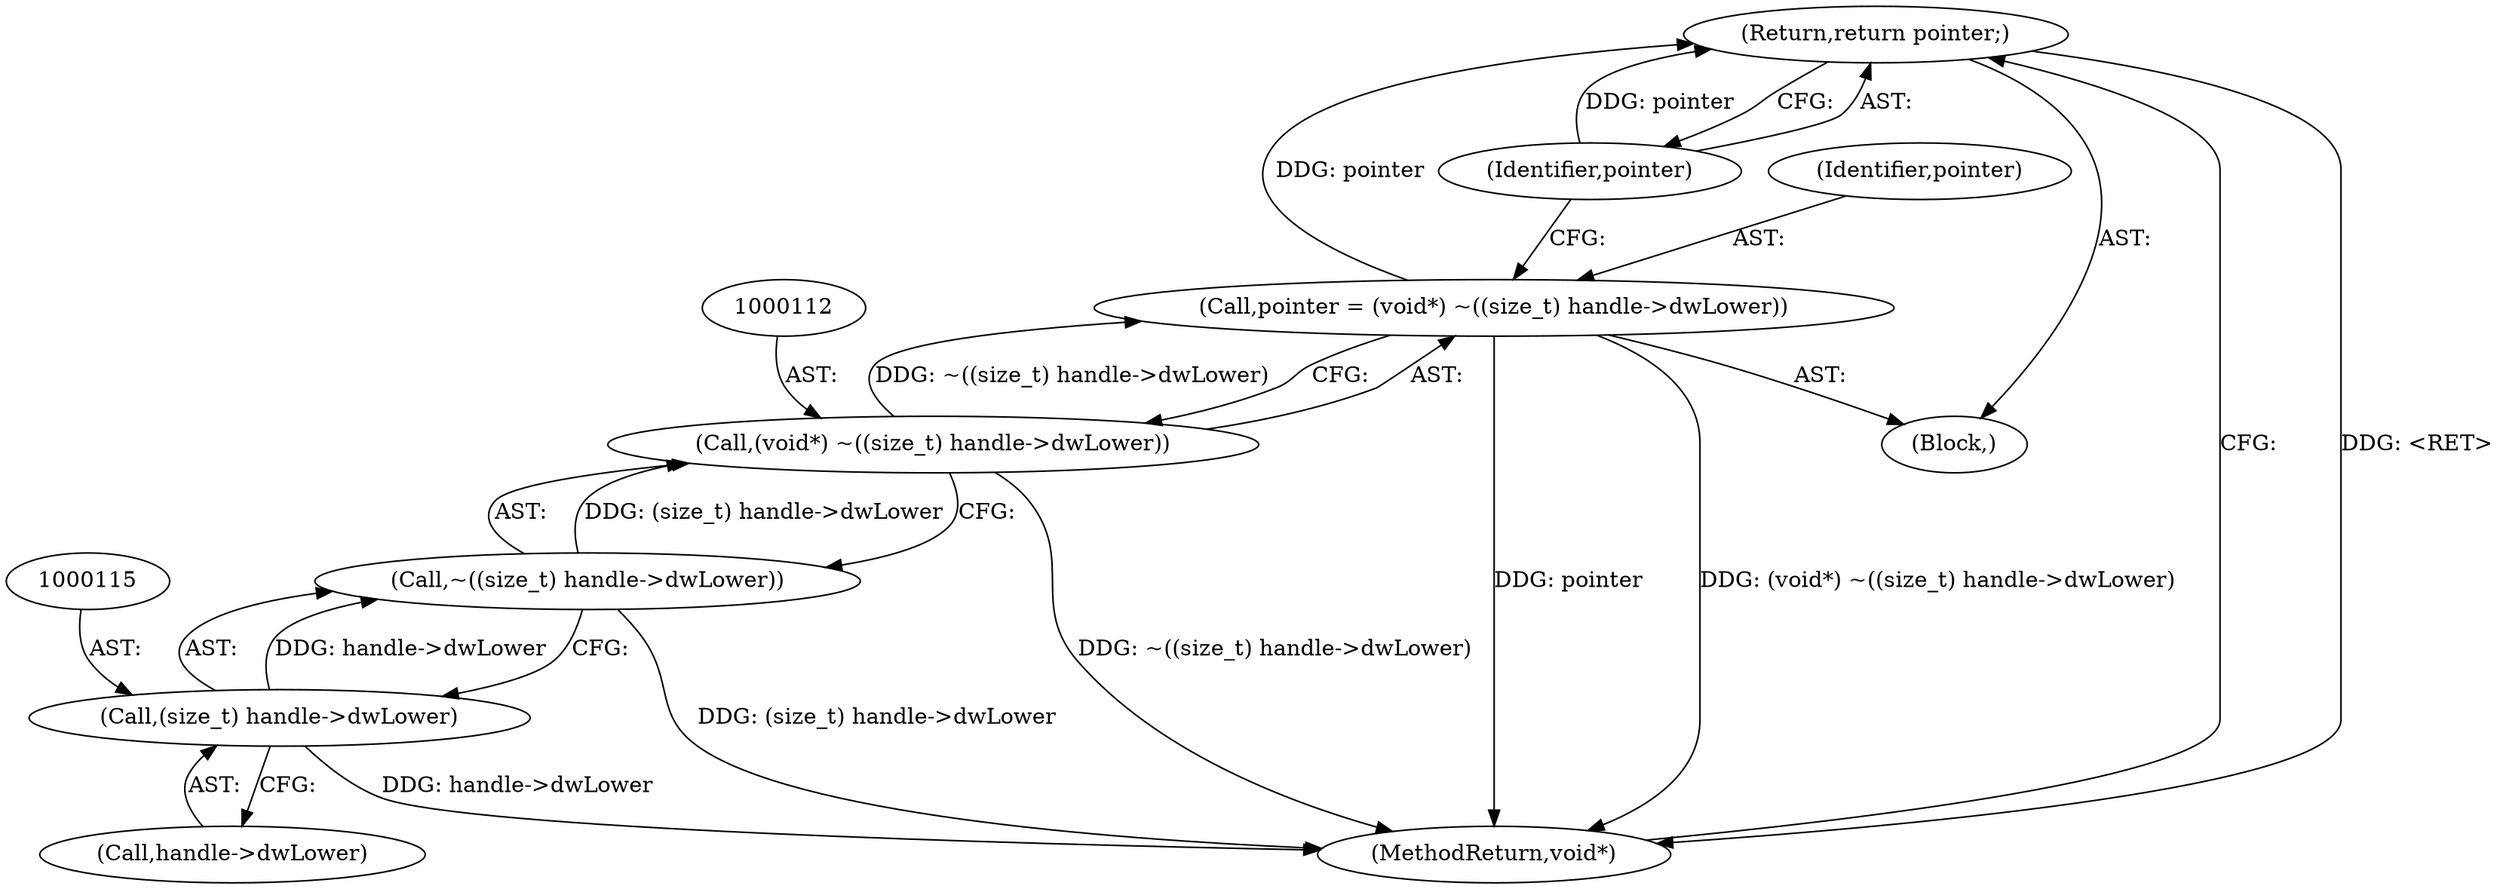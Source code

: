 digraph "0_FreeRDP_0773bb9303d24473fe1185d85a424dfe159aff53_4@pointer" {
"1000119" [label="(Return,return pointer;)"];
"1000120" [label="(Identifier,pointer)"];
"1000109" [label="(Call,pointer = (void*) ~((size_t) handle->dwLower))"];
"1000111" [label="(Call,(void*) ~((size_t) handle->dwLower))"];
"1000113" [label="(Call,~((size_t) handle->dwLower))"];
"1000114" [label="(Call,(size_t) handle->dwLower)"];
"1000116" [label="(Call,handle->dwLower)"];
"1000121" [label="(MethodReturn,void*)"];
"1000110" [label="(Identifier,pointer)"];
"1000102" [label="(Block,)"];
"1000119" [label="(Return,return pointer;)"];
"1000114" [label="(Call,(size_t) handle->dwLower)"];
"1000111" [label="(Call,(void*) ~((size_t) handle->dwLower))"];
"1000109" [label="(Call,pointer = (void*) ~((size_t) handle->dwLower))"];
"1000120" [label="(Identifier,pointer)"];
"1000113" [label="(Call,~((size_t) handle->dwLower))"];
"1000119" -> "1000102"  [label="AST: "];
"1000119" -> "1000120"  [label="CFG: "];
"1000120" -> "1000119"  [label="AST: "];
"1000121" -> "1000119"  [label="CFG: "];
"1000119" -> "1000121"  [label="DDG: <RET>"];
"1000120" -> "1000119"  [label="DDG: pointer"];
"1000109" -> "1000119"  [label="DDG: pointer"];
"1000120" -> "1000109"  [label="CFG: "];
"1000109" -> "1000102"  [label="AST: "];
"1000109" -> "1000111"  [label="CFG: "];
"1000110" -> "1000109"  [label="AST: "];
"1000111" -> "1000109"  [label="AST: "];
"1000109" -> "1000121"  [label="DDG: pointer"];
"1000109" -> "1000121"  [label="DDG: (void*) ~((size_t) handle->dwLower)"];
"1000111" -> "1000109"  [label="DDG: ~((size_t) handle->dwLower)"];
"1000111" -> "1000113"  [label="CFG: "];
"1000112" -> "1000111"  [label="AST: "];
"1000113" -> "1000111"  [label="AST: "];
"1000111" -> "1000121"  [label="DDG: ~((size_t) handle->dwLower)"];
"1000113" -> "1000111"  [label="DDG: (size_t) handle->dwLower"];
"1000113" -> "1000114"  [label="CFG: "];
"1000114" -> "1000113"  [label="AST: "];
"1000113" -> "1000121"  [label="DDG: (size_t) handle->dwLower"];
"1000114" -> "1000113"  [label="DDG: handle->dwLower"];
"1000114" -> "1000116"  [label="CFG: "];
"1000115" -> "1000114"  [label="AST: "];
"1000116" -> "1000114"  [label="AST: "];
"1000114" -> "1000121"  [label="DDG: handle->dwLower"];
}
